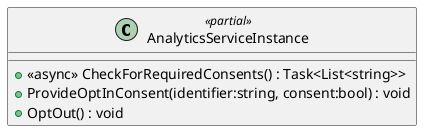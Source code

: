 @startuml
class AnalyticsServiceInstance <<partial>> {
    + <<async>> CheckForRequiredConsents() : Task<List<string>>
    + ProvideOptInConsent(identifier:string, consent:bool) : void
    + OptOut() : void
}
@enduml
